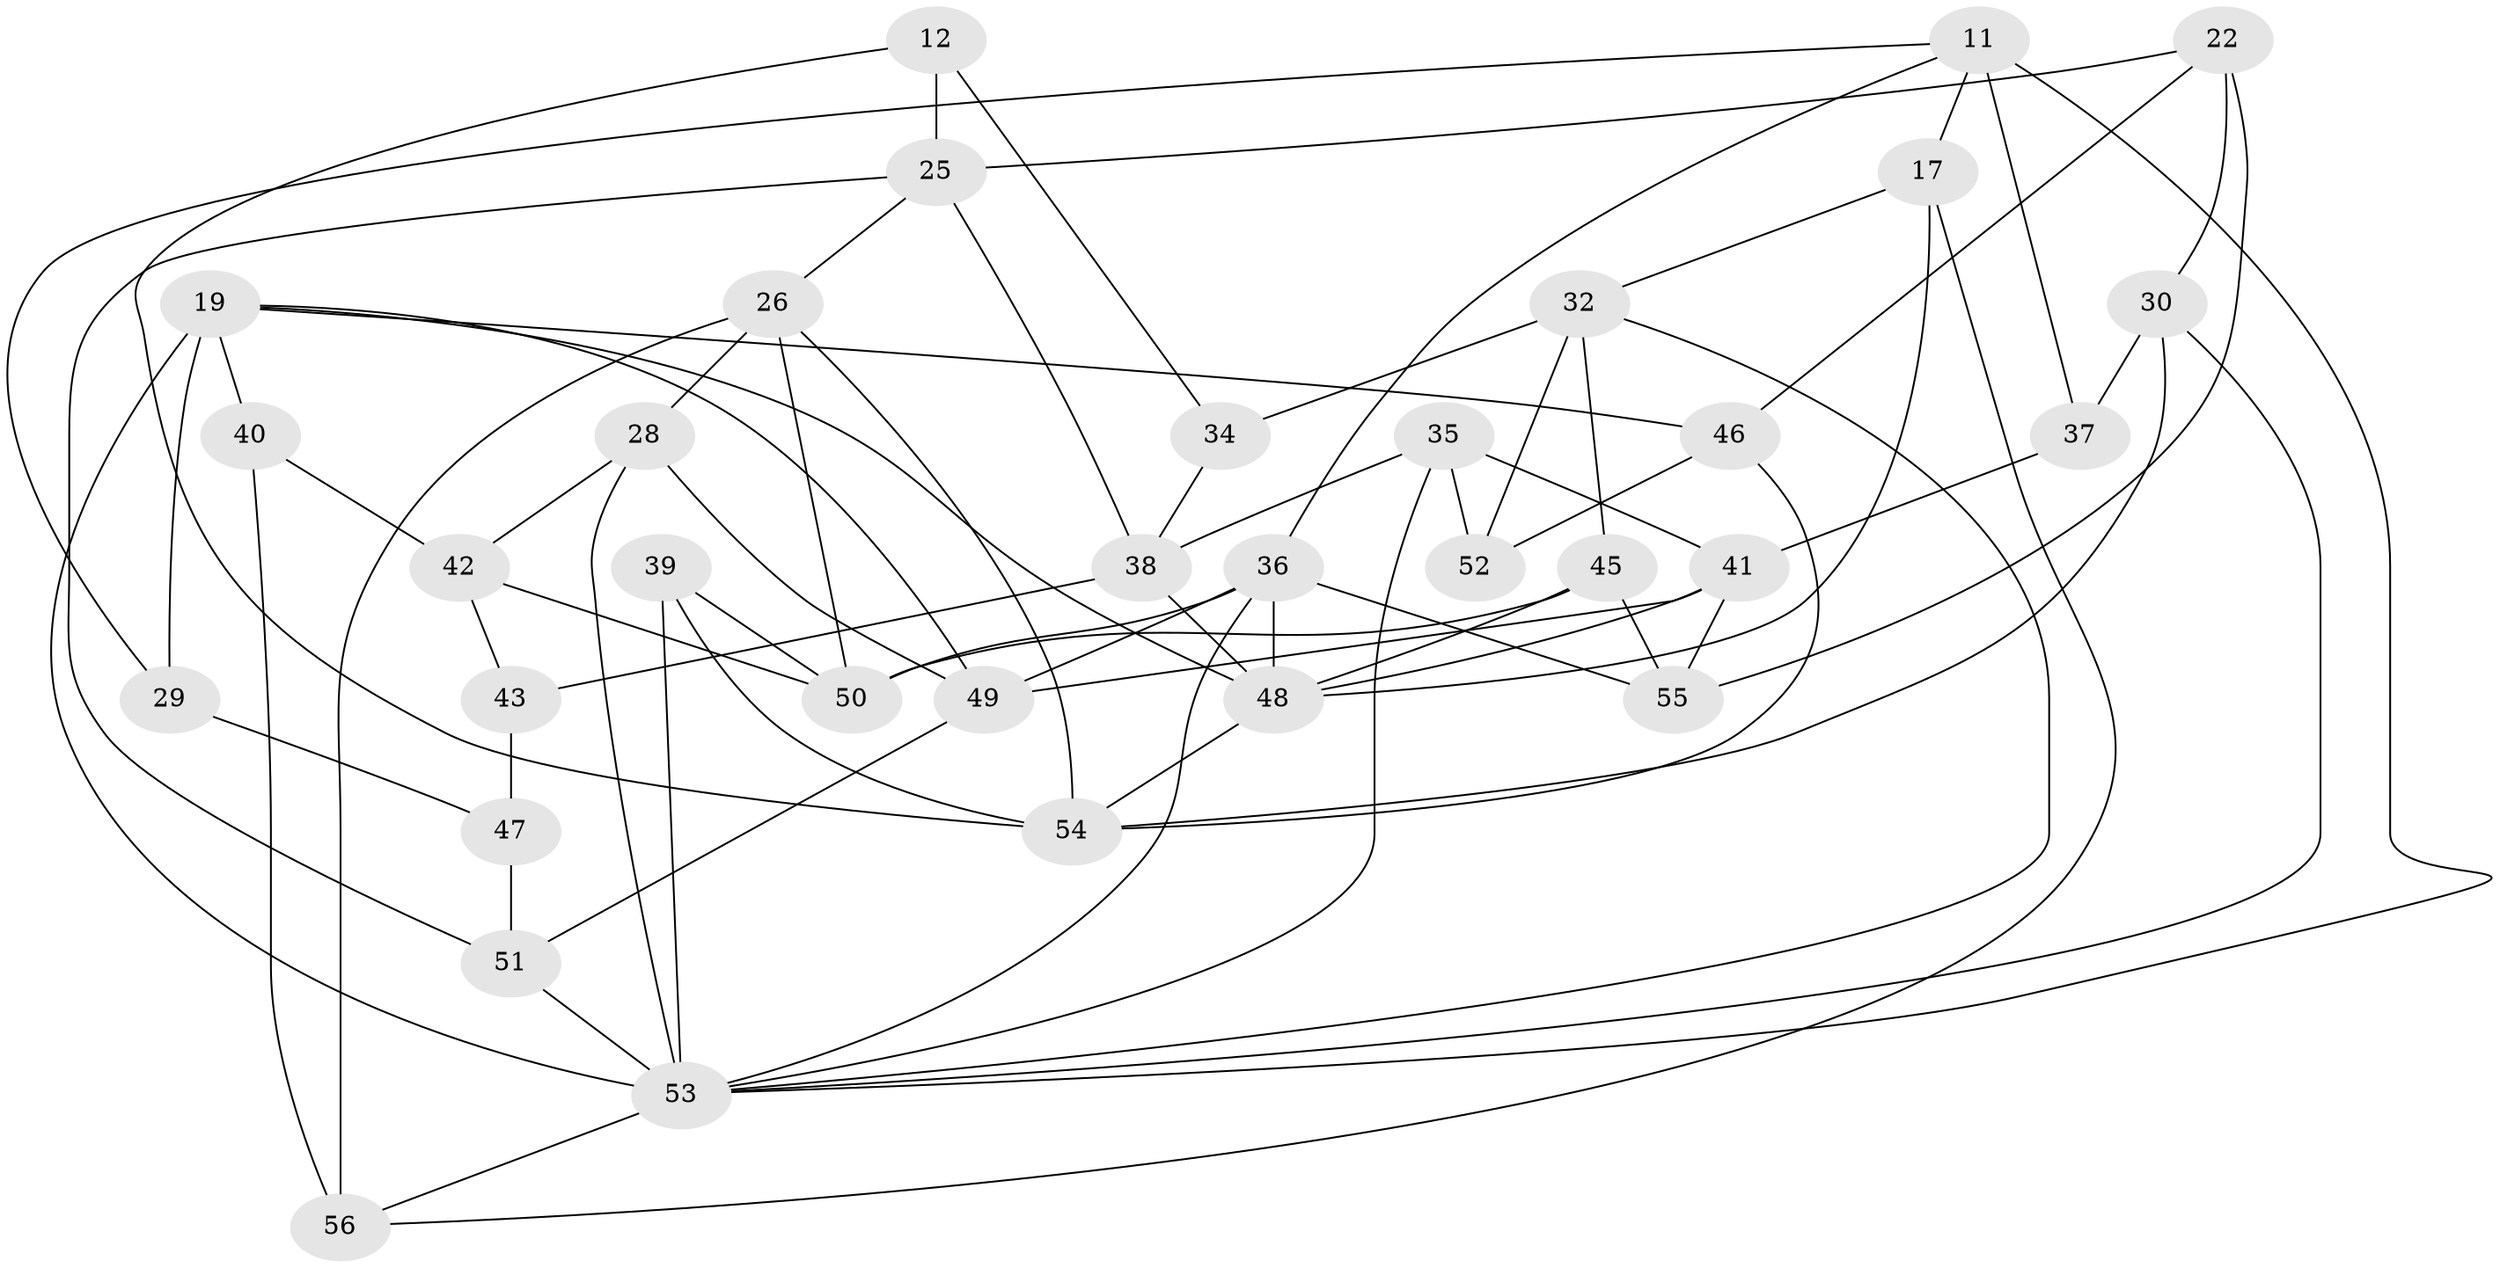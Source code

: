 // original degree distribution, {4: 1.0}
// Generated by graph-tools (version 1.1) at 2025/03/03/04/25 22:03:35]
// undirected, 33 vertices, 73 edges
graph export_dot {
graph [start="1"]
  node [color=gray90,style=filled];
  11 [super="+3"];
  12;
  17;
  19 [super="+7+16"];
  22;
  25 [super="+4"];
  26 [super="+21"];
  28;
  29 [super="+1"];
  30;
  32 [super="+14"];
  34;
  35 [super="+6"];
  36 [super="+13"];
  37;
  38 [super="+24"];
  39;
  40;
  41 [super="+18"];
  42;
  43;
  45;
  46;
  47 [super="+2"];
  48 [super="+8"];
  49 [super="+44"];
  50 [super="+10"];
  51;
  52;
  53 [super="+33+31"];
  54 [super="+20"];
  55;
  56 [super="+23"];
  11 -- 37 [weight=2];
  11 -- 17;
  11 -- 29;
  11 -- 36;
  11 -- 53;
  12 -- 25 [weight=2];
  12 -- 34;
  12 -- 54;
  17 -- 56;
  17 -- 32;
  17 -- 48;
  19 -- 49 [weight=2];
  19 -- 29 [weight=2];
  19 -- 48;
  19 -- 40;
  19 -- 46;
  19 -- 53 [weight=3];
  22 -- 30;
  22 -- 55;
  22 -- 46;
  22 -- 25;
  25 -- 51;
  25 -- 26;
  25 -- 38;
  26 -- 54;
  26 -- 28;
  26 -- 56 [weight=2];
  26 -- 50;
  28 -- 42;
  28 -- 49;
  28 -- 53;
  29 -- 47 [weight=3];
  30 -- 37;
  30 -- 54;
  30 -- 53;
  32 -- 34 [weight=2];
  32 -- 52;
  32 -- 45;
  32 -- 53;
  34 -- 38;
  35 -- 38;
  35 -- 41 [weight=2];
  35 -- 52 [weight=2];
  35 -- 53;
  36 -- 53;
  36 -- 55;
  36 -- 48;
  36 -- 49;
  36 -- 50;
  37 -- 41;
  38 -- 43;
  38 -- 48 [weight=2];
  39 -- 50 [weight=2];
  39 -- 53;
  39 -- 54;
  40 -- 56 [weight=2];
  40 -- 42;
  41 -- 48;
  41 -- 55;
  41 -- 49;
  42 -- 43;
  42 -- 50;
  43 -- 47 [weight=2];
  45 -- 55;
  45 -- 50;
  45 -- 48;
  46 -- 54;
  46 -- 52;
  47 -- 51;
  48 -- 54;
  49 -- 51;
  51 -- 53;
  53 -- 56;
}
